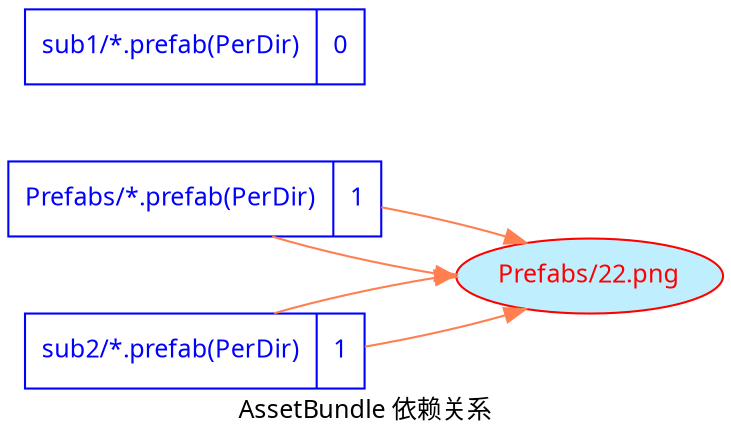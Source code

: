 digraph dep {
    fontname = "Microsoft YaHei";
    label = "AssetBundle 依赖关系"
    nodesep=0.5
    rankdir = "LR"
    fontsize = 12;
    node [ fontname = "Microsoft YaHei", fontsize = 12, shape = "record" color="skyblue"];
    edge [ fontname = "Microsoft YaHei", fontsize = 12 , color="coral"];
	"Prefabs/*.prefab(PerDir)" [color="blue", fontcolor="blue", label="{<f0> Prefabs/*.prefab(PerDir) |<f1> 1 }"]
	"Prefabs/*.prefab(PerDir)" [color="blue", fontcolor="blue", label="{<f0> Prefabs/*.prefab(PerDir) |<f1> 1 }"]
	"sub1/*.prefab(PerDir)" [color="blue", fontcolor="blue", label="{<f0> sub1/*.prefab(PerDir) |<f1> 0 }"]
	"sub1/*.prefab(PerDir)" [color="blue", fontcolor="blue", label="{<f0> sub1/*.prefab(PerDir) |<f1> 0 }"]
	"sub2/*.prefab(PerDir)" [color="blue", fontcolor="blue", label="{<f0> sub2/*.prefab(PerDir) |<f1> 1 }"]
	"sub2/*.prefab(PerDir)" [color="blue", fontcolor="blue", label="{<f0> sub2/*.prefab(PerDir) |<f1> 1 }"]
	"Prefabs/22.png" [color="red", fontcolor="red", shape="ellipse", fillcolor="lightblue1", style="filled"]
	"Prefabs/*.prefab(PerDir)"->"Prefabs/22.png"

	"Prefabs/*.prefab(PerDir)"->"Prefabs/22.png"



	"sub2/*.prefab(PerDir)"->"Prefabs/22.png"

	"sub2/*.prefab(PerDir)"->"Prefabs/22.png"


}
